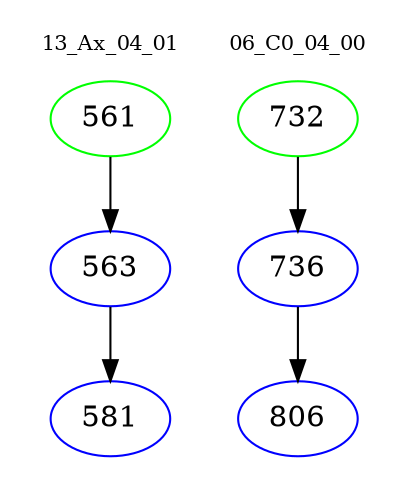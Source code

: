 digraph{
subgraph cluster_0 {
color = white
label = "13_Ax_04_01";
fontsize=10;
T0_561 [label="561", color="green"]
T0_561 -> T0_563 [color="black"]
T0_563 [label="563", color="blue"]
T0_563 -> T0_581 [color="black"]
T0_581 [label="581", color="blue"]
}
subgraph cluster_1 {
color = white
label = "06_C0_04_00";
fontsize=10;
T1_732 [label="732", color="green"]
T1_732 -> T1_736 [color="black"]
T1_736 [label="736", color="blue"]
T1_736 -> T1_806 [color="black"]
T1_806 [label="806", color="blue"]
}
}
